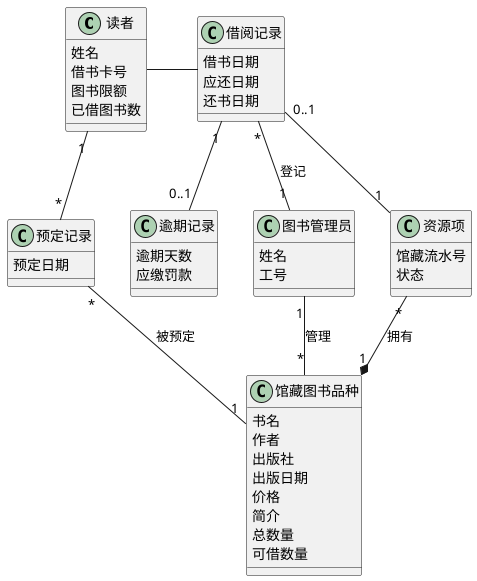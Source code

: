 @startuml
class 读者{
姓名
借书卡号
图书限额
已借图书数
}
class 借阅记录{
借书日期
应还日期
还书日期
}
class 预定记录{
预定日期
}
class 逾期记录{
逾期天数
应缴罚款
}
class 图书管理员{
姓名
工号
}
class 资源项{
馆藏流水号
状态
}

class 馆藏图书品种{
书名
作者
出版社
出版日期
价格
简介
总数量
可借数量
}
读者 - 借阅记录
读者 "1"--"*" 预定记录
借阅记录 "0..1"--"1" 资源项
借阅记录 "1"--"0..1" 逾期记录
借阅记录 "*"--"1" 图书管理员:登记
图书管理员 "1"--"*" 馆藏图书品种:管理
预定记录 "*"--"1" 馆藏图书品种:被预定
资源项 "*"--*"1" 馆藏图书品种:拥有
@enduml